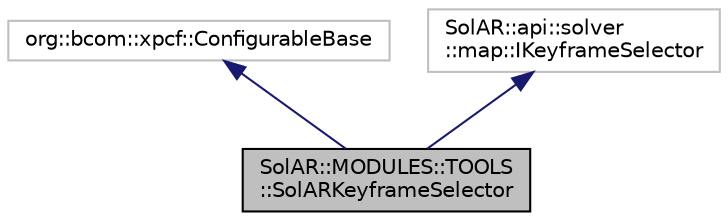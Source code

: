 digraph "SolAR::MODULES::TOOLS::SolARKeyframeSelector"
{
 // LATEX_PDF_SIZE
  edge [fontname="Helvetica",fontsize="10",labelfontname="Helvetica",labelfontsize="10"];
  node [fontname="Helvetica",fontsize="10",shape=record];
  Node1 [label="SolAR::MODULES::TOOLS\l::SolARKeyframeSelector",height=0.2,width=0.4,color="black", fillcolor="grey75", style="filled", fontcolor="black",tooltip="Defines if a frame can be a candidate for a keyframe. UUID: ad59a5ba-beb8-11e8-a355-529269fb1459"];
  Node2 -> Node1 [dir="back",color="midnightblue",fontsize="10",style="solid",fontname="Helvetica"];
  Node2 [label="org::bcom::xpcf::ConfigurableBase",height=0.2,width=0.4,color="grey75", fillcolor="white", style="filled",tooltip=" "];
  Node3 -> Node1 [dir="back",color="midnightblue",fontsize="10",style="solid",fontname="Helvetica"];
  Node3 [label="SolAR::api::solver\l::map::IKeyframeSelector",height=0.2,width=0.4,color="grey75", fillcolor="white", style="filled",tooltip=" "];
}
